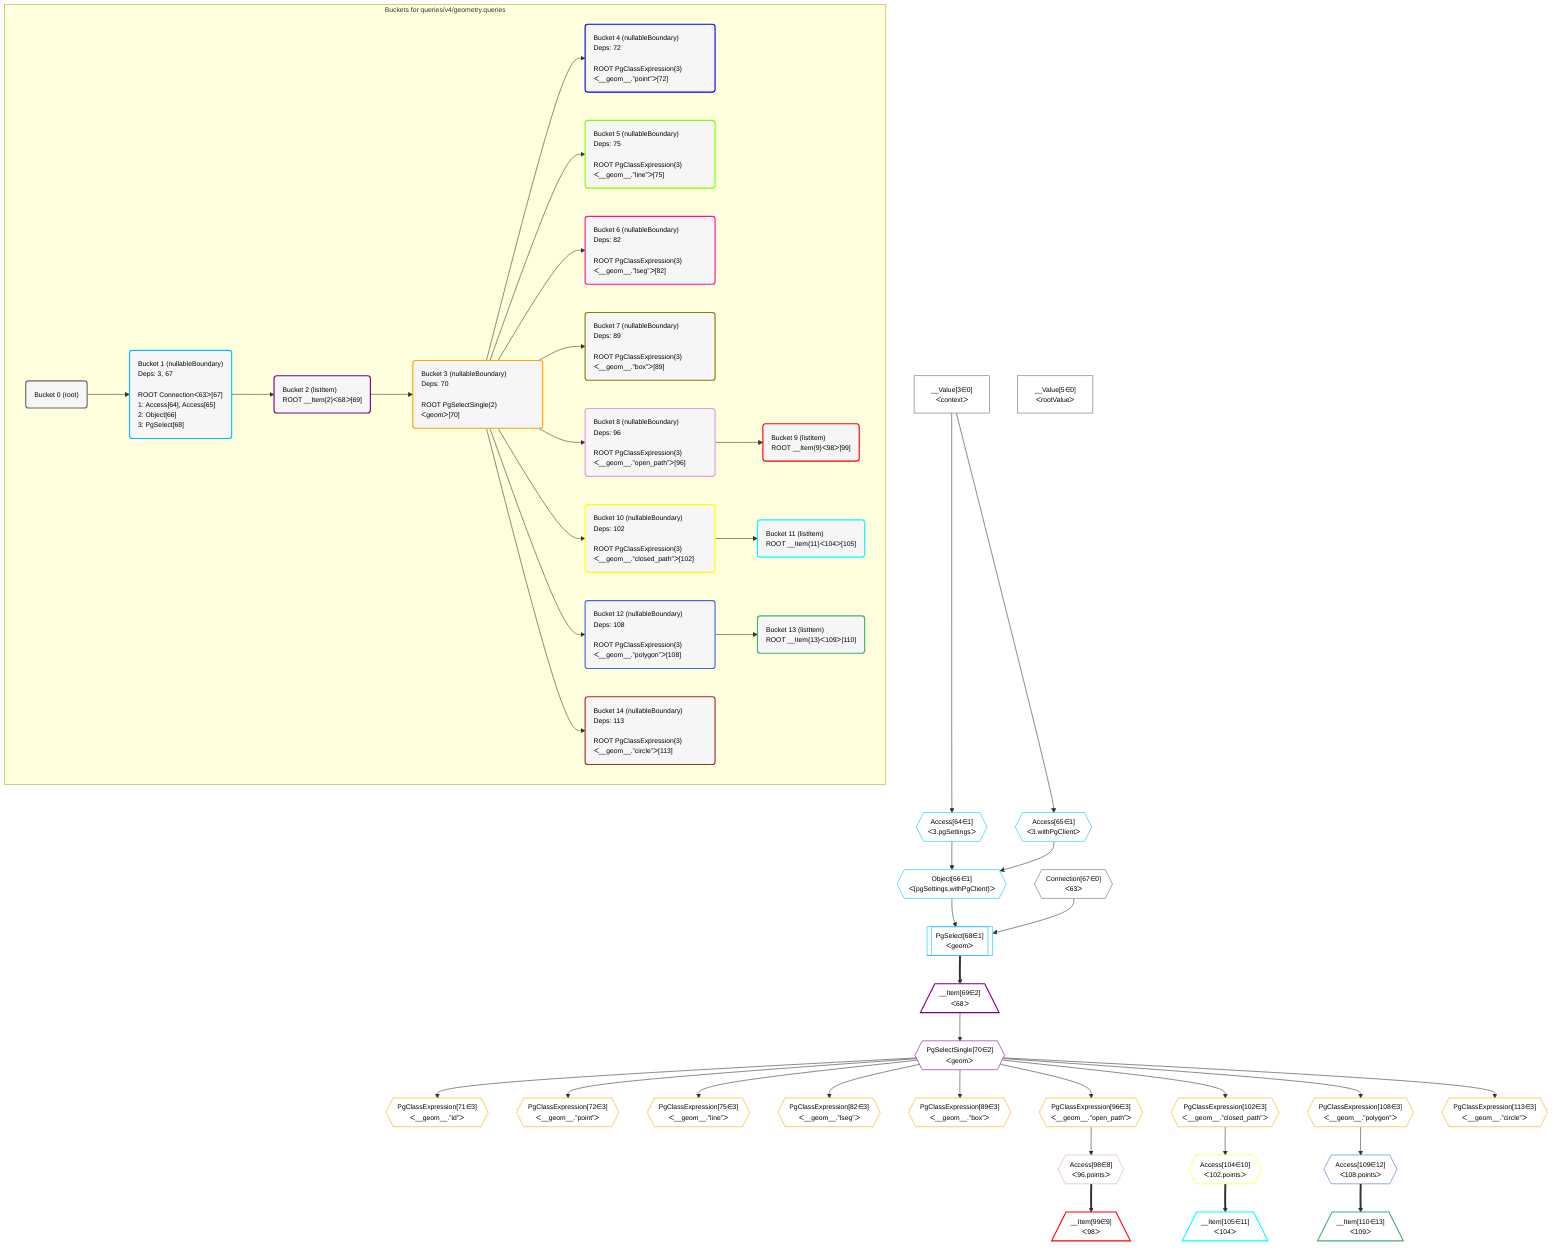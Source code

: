 %%{init: {'themeVariables': { 'fontSize': '12px'}}}%%
graph TD
    classDef path fill:#eee,stroke:#000,color:#000
    classDef plan fill:#fff,stroke-width:1px,color:#000
    classDef itemplan fill:#fff,stroke-width:2px,color:#000
    classDef unbatchedplan fill:#dff,stroke-width:1px,color:#000
    classDef sideeffectplan fill:#fcc,stroke-width:2px,color:#000
    classDef bucket fill:#f6f6f6,color:#000,stroke-width:2px,text-align:left


    %% define steps
    __Value3["__Value[3∈0]<br />ᐸcontextᐳ"]:::plan
    __Value5["__Value[5∈0]<br />ᐸrootValueᐳ"]:::plan
    Access64{{"Access[64∈1]<br />ᐸ3.pgSettingsᐳ"}}:::plan
    Access65{{"Access[65∈1]<br />ᐸ3.withPgClientᐳ"}}:::plan
    Object66{{"Object[66∈1]<br />ᐸ{pgSettings,withPgClient}ᐳ"}}:::plan
    Connection67{{"Connection[67∈0]<br />ᐸ63ᐳ"}}:::plan
    PgSelect68[["PgSelect[68∈1]<br />ᐸgeomᐳ"]]:::plan
    __Item69[/"__Item[69∈2]<br />ᐸ68ᐳ"\]:::itemplan
    PgSelectSingle70{{"PgSelectSingle[70∈2]<br />ᐸgeomᐳ"}}:::plan
    PgClassExpression71{{"PgClassExpression[71∈3]<br />ᐸ__geom__.”id”ᐳ"}}:::plan
    PgClassExpression72{{"PgClassExpression[72∈3]<br />ᐸ__geom__.”point”ᐳ"}}:::plan
    PgClassExpression75{{"PgClassExpression[75∈3]<br />ᐸ__geom__.”line”ᐳ"}}:::plan
    PgClassExpression82{{"PgClassExpression[82∈3]<br />ᐸ__geom__.”lseg”ᐳ"}}:::plan
    PgClassExpression89{{"PgClassExpression[89∈3]<br />ᐸ__geom__.”box”ᐳ"}}:::plan
    PgClassExpression96{{"PgClassExpression[96∈3]<br />ᐸ__geom__.”open_path”ᐳ"}}:::plan
    Access98{{"Access[98∈8]<br />ᐸ96.pointsᐳ"}}:::plan
    __Item99[/"__Item[99∈9]<br />ᐸ98ᐳ"\]:::itemplan
    PgClassExpression102{{"PgClassExpression[102∈3]<br />ᐸ__geom__.”closed_path”ᐳ"}}:::plan
    Access104{{"Access[104∈10]<br />ᐸ102.pointsᐳ"}}:::plan
    __Item105[/"__Item[105∈11]<br />ᐸ104ᐳ"\]:::itemplan
    PgClassExpression108{{"PgClassExpression[108∈3]<br />ᐸ__geom__.”polygon”ᐳ"}}:::plan
    Access109{{"Access[109∈12]<br />ᐸ108.pointsᐳ"}}:::plan
    __Item110[/"__Item[110∈13]<br />ᐸ109ᐳ"\]:::itemplan
    PgClassExpression113{{"PgClassExpression[113∈3]<br />ᐸ__geom__.”circle”ᐳ"}}:::plan

    %% plan dependencies
    __Value3 --> Access64
    __Value3 --> Access65
    Access64 & Access65 --> Object66
    Object66 & Connection67 --> PgSelect68
    PgSelect68 ==> __Item69
    __Item69 --> PgSelectSingle70
    PgSelectSingle70 --> PgClassExpression71
    PgSelectSingle70 --> PgClassExpression72
    PgSelectSingle70 --> PgClassExpression75
    PgSelectSingle70 --> PgClassExpression82
    PgSelectSingle70 --> PgClassExpression89
    PgSelectSingle70 --> PgClassExpression96
    PgClassExpression96 --> Access98
    Access98 ==> __Item99
    PgSelectSingle70 --> PgClassExpression102
    PgClassExpression102 --> Access104
    Access104 ==> __Item105
    PgSelectSingle70 --> PgClassExpression108
    PgClassExpression108 --> Access109
    Access109 ==> __Item110
    PgSelectSingle70 --> PgClassExpression113

    subgraph "Buckets for queries/v4/geometry.queries"
    Bucket0("Bucket 0 (root)"):::bucket
    classDef bucket0 stroke:#696969
    class Bucket0,__Value3,__Value5,Connection67 bucket0
    Bucket1("Bucket 1 (nullableBoundary)<br />Deps: 3, 67<br /><br />ROOT Connectionᐸ63ᐳ[67]<br />1: Access[64], Access[65]<br />2: Object[66]<br />3: PgSelect[68]"):::bucket
    classDef bucket1 stroke:#00bfff
    class Bucket1,Access64,Access65,Object66,PgSelect68 bucket1
    Bucket2("Bucket 2 (listItem)<br />ROOT __Item{2}ᐸ68ᐳ[69]"):::bucket
    classDef bucket2 stroke:#7f007f
    class Bucket2,__Item69,PgSelectSingle70 bucket2
    Bucket3("Bucket 3 (nullableBoundary)<br />Deps: 70<br /><br />ROOT PgSelectSingle{2}ᐸgeomᐳ[70]"):::bucket
    classDef bucket3 stroke:#ffa500
    class Bucket3,PgClassExpression71,PgClassExpression72,PgClassExpression75,PgClassExpression82,PgClassExpression89,PgClassExpression96,PgClassExpression102,PgClassExpression108,PgClassExpression113 bucket3
    Bucket4("Bucket 4 (nullableBoundary)<br />Deps: 72<br /><br />ROOT PgClassExpression{3}ᐸ__geom__.”point”ᐳ[72]"):::bucket
    classDef bucket4 stroke:#0000ff
    class Bucket4 bucket4
    Bucket5("Bucket 5 (nullableBoundary)<br />Deps: 75<br /><br />ROOT PgClassExpression{3}ᐸ__geom__.”line”ᐳ[75]"):::bucket
    classDef bucket5 stroke:#7fff00
    class Bucket5 bucket5
    Bucket6("Bucket 6 (nullableBoundary)<br />Deps: 82<br /><br />ROOT PgClassExpression{3}ᐸ__geom__.”lseg”ᐳ[82]"):::bucket
    classDef bucket6 stroke:#ff1493
    class Bucket6 bucket6
    Bucket7("Bucket 7 (nullableBoundary)<br />Deps: 89<br /><br />ROOT PgClassExpression{3}ᐸ__geom__.”box”ᐳ[89]"):::bucket
    classDef bucket7 stroke:#808000
    class Bucket7 bucket7
    Bucket8("Bucket 8 (nullableBoundary)<br />Deps: 96<br /><br />ROOT PgClassExpression{3}ᐸ__geom__.”open_path”ᐳ[96]"):::bucket
    classDef bucket8 stroke:#dda0dd
    class Bucket8,Access98 bucket8
    Bucket9("Bucket 9 (listItem)<br />ROOT __Item{9}ᐸ98ᐳ[99]"):::bucket
    classDef bucket9 stroke:#ff0000
    class Bucket9,__Item99 bucket9
    Bucket10("Bucket 10 (nullableBoundary)<br />Deps: 102<br /><br />ROOT PgClassExpression{3}ᐸ__geom__.”closed_path”ᐳ[102]"):::bucket
    classDef bucket10 stroke:#ffff00
    class Bucket10,Access104 bucket10
    Bucket11("Bucket 11 (listItem)<br />ROOT __Item{11}ᐸ104ᐳ[105]"):::bucket
    classDef bucket11 stroke:#00ffff
    class Bucket11,__Item105 bucket11
    Bucket12("Bucket 12 (nullableBoundary)<br />Deps: 108<br /><br />ROOT PgClassExpression{3}ᐸ__geom__.”polygon”ᐳ[108]"):::bucket
    classDef bucket12 stroke:#4169e1
    class Bucket12,Access109 bucket12
    Bucket13("Bucket 13 (listItem)<br />ROOT __Item{13}ᐸ109ᐳ[110]"):::bucket
    classDef bucket13 stroke:#3cb371
    class Bucket13,__Item110 bucket13
    Bucket14("Bucket 14 (nullableBoundary)<br />Deps: 113<br /><br />ROOT PgClassExpression{3}ᐸ__geom__.”circle”ᐳ[113]"):::bucket
    classDef bucket14 stroke:#a52a2a
    class Bucket14 bucket14
    Bucket0 --> Bucket1
    Bucket1 --> Bucket2
    Bucket2 --> Bucket3
    Bucket3 --> Bucket4 & Bucket5 & Bucket6 & Bucket7 & Bucket8 & Bucket10 & Bucket12 & Bucket14
    Bucket8 --> Bucket9
    Bucket10 --> Bucket11
    Bucket12 --> Bucket13
    end